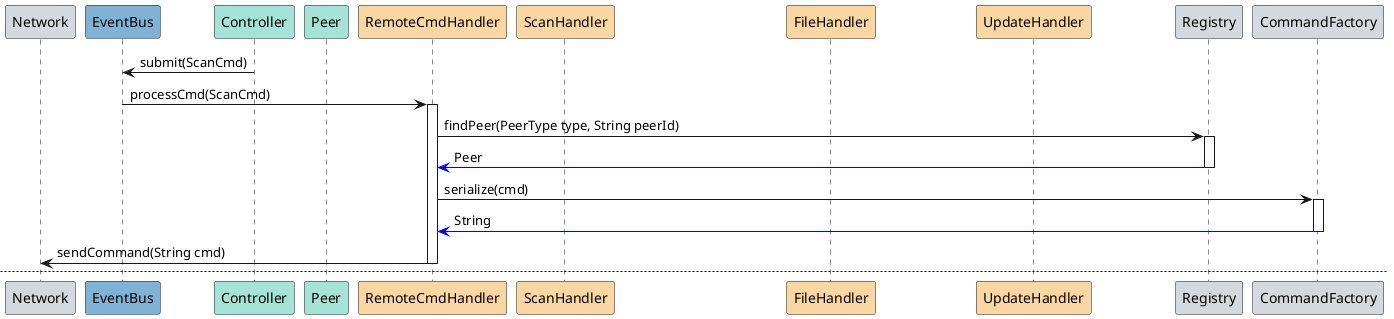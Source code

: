 @startuml

participant Network as net #D5D8DC
participant EventBus as eb #7FB3D5
participant Controller as c #A3E4D7
participant Peer as p #A3E4D7
participant RemoteCmdHandler as rh #FAD7A0
participant ScanHandler as sh #FAD7A0
participant FileHandler as fh #FAD7A0
participant UpdateHandler as uh #FAD7A0
participant Registry as reg #D5D8DC
participant CommandFactory as cf #D5D8DC

c -> eb: submit(ScanCmd)
eb -> rh: processCmd(ScanCmd)
activate rh
rh -> reg: findPeer(PeerType type, String peerId)
activate reg
reg -[#0000FF]> rh: Peer
deactivate reg
rh -> cf: serialize(cmd)
activate cf
cf -[#0000FF]> rh: String
deactivate cf
rh -> net: sendCommand(String cmd)
deactivate rh

newpage

net -> p: receiveCmd(String cmd)
activate p
p -> cf: deserialize(String cmd)
activate cf
cf -[#0000FF]> p: Command
deactivate cf
p -> eb: submit(Command cmd)
deactivate p

eb -> sh: processCmd(ScanCmd)
activate sh
sh -> sh: createFileCmd(ScanCmd cmd, File file)
activate sh
sh -[#0000FF]> sh: FileCmd
deactivate sh
sh -> eb: submit(FileCmd)
deactivate sh

eb -> fh: progressCmd(cmd)
activate fh
fh -> fh: doHashes(Hash[] hashes)
activate fh
deactivate fh
fh -> fh: createUpdateCmd(FileCmd)
activate fh
fh -[#0000FF]> fh: UpdateCmd
deactivate fh
fh -> eb: submit(UpdateCmd)
deactivate fh

eb -> uh: processCmd(cmd)
activate uh
uh -> reg: findPeer(PeerType type)
activate reg
reg -[#0000FF]> uh: Peer
deactivate reg
uh -> cf: serialize(cmd)
activate cf
cf -[#0000FF]> uh: String
deactivate cf
uh -> net: sendCommand(String cmd)
deactivate uh

@enduml